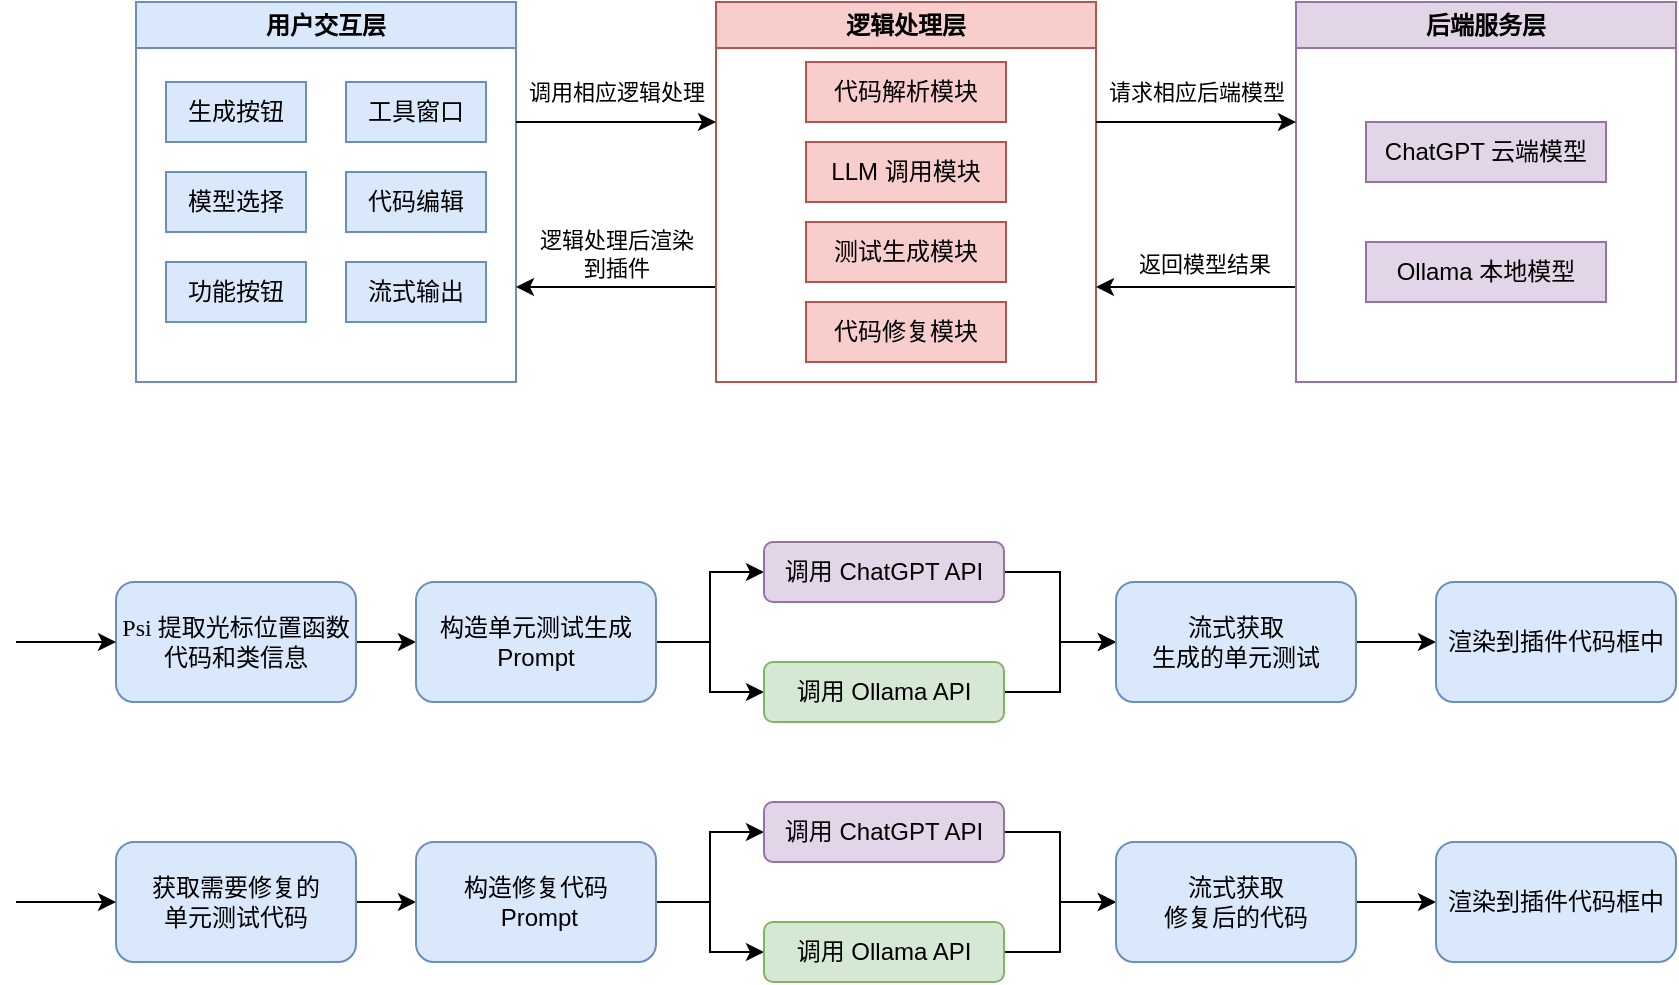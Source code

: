 <mxfile version="26.2.6">
  <diagram name="第 1 页" id="6DpLlCWaY8ZBgLnBTP_y">
    <mxGraphModel dx="2042" dy="751" grid="1" gridSize="10" guides="1" tooltips="1" connect="1" arrows="1" fold="1" page="1" pageScale="1" pageWidth="827" pageHeight="1169" math="0" shadow="0">
      <root>
        <mxCell id="0" />
        <mxCell id="1" parent="0" />
        <mxCell id="Bfk7pSOGzqyUmf910UU_-2" value="" style="edgeStyle=orthogonalEdgeStyle;rounded=0;orthogonalLoop=1;jettySize=auto;html=1;" edge="1" parent="1" source="Bfk7pSOGzqyUmf910UU_-3" target="Bfk7pSOGzqyUmf910UU_-7">
          <mxGeometry relative="1" as="geometry" />
        </mxCell>
        <mxCell id="Bfk7pSOGzqyUmf910UU_-3" value="&lt;p class=&quot;MsoNormal&quot;&gt;&lt;span style=&quot;mso-spacerun:&#39;yes&#39;;font-family:宋体;mso-bidi-font-family:&#39;Times New Roman&#39;;&lt;br/&gt;font-size:10.5pt;mso-font-kerning:1.0pt;&quot;&gt;&lt;font face=&quot;宋体&quot;&gt;Psi 提取光标位置函数代码和类信息&lt;/font&gt;&lt;/span&gt;&lt;/p&gt;" style="rounded=1;whiteSpace=wrap;html=1;fillColor=#dae8fc;strokeColor=#6c8ebf;" vertex="1" parent="1">
          <mxGeometry x="-90" y="370" width="120" height="60" as="geometry" />
        </mxCell>
        <mxCell id="Bfk7pSOGzqyUmf910UU_-4" value="" style="endArrow=classic;html=1;rounded=0;entryX=0;entryY=0.5;entryDx=0;entryDy=0;" edge="1" parent="1" target="Bfk7pSOGzqyUmf910UU_-3">
          <mxGeometry width="50" height="50" relative="1" as="geometry">
            <mxPoint x="-140" y="400" as="sourcePoint" />
            <mxPoint x="-80" y="400" as="targetPoint" />
          </mxGeometry>
        </mxCell>
        <mxCell id="Bfk7pSOGzqyUmf910UU_-5" value="" style="edgeStyle=orthogonalEdgeStyle;rounded=0;orthogonalLoop=1;jettySize=auto;html=1;entryX=0;entryY=0.5;entryDx=0;entryDy=0;" edge="1" parent="1" source="Bfk7pSOGzqyUmf910UU_-7" target="Bfk7pSOGzqyUmf910UU_-9">
          <mxGeometry relative="1" as="geometry" />
        </mxCell>
        <mxCell id="Bfk7pSOGzqyUmf910UU_-6" style="edgeStyle=orthogonalEdgeStyle;rounded=0;orthogonalLoop=1;jettySize=auto;html=1;exitX=1;exitY=0.5;exitDx=0;exitDy=0;entryX=0;entryY=0.5;entryDx=0;entryDy=0;" edge="1" parent="1" source="Bfk7pSOGzqyUmf910UU_-7" target="Bfk7pSOGzqyUmf910UU_-11">
          <mxGeometry relative="1" as="geometry" />
        </mxCell>
        <mxCell id="Bfk7pSOGzqyUmf910UU_-7" value="构造单元测试生成Prompt" style="whiteSpace=wrap;html=1;rounded=1;fillColor=#dae8fc;strokeColor=#6c8ebf;" vertex="1" parent="1">
          <mxGeometry x="60" y="370" width="120" height="60" as="geometry" />
        </mxCell>
        <mxCell id="Bfk7pSOGzqyUmf910UU_-8" value="" style="edgeStyle=orthogonalEdgeStyle;rounded=0;orthogonalLoop=1;jettySize=auto;html=1;" edge="1" parent="1" source="Bfk7pSOGzqyUmf910UU_-9" target="Bfk7pSOGzqyUmf910UU_-13">
          <mxGeometry relative="1" as="geometry" />
        </mxCell>
        <mxCell id="Bfk7pSOGzqyUmf910UU_-9" value="调用 ChatGPT API" style="whiteSpace=wrap;html=1;rounded=1;fillColor=#e1d5e7;strokeColor=#9673a6;" vertex="1" parent="1">
          <mxGeometry x="234" y="350" width="120" height="30" as="geometry" />
        </mxCell>
        <mxCell id="Bfk7pSOGzqyUmf910UU_-10" style="edgeStyle=orthogonalEdgeStyle;rounded=0;orthogonalLoop=1;jettySize=auto;html=1;exitX=1;exitY=0.5;exitDx=0;exitDy=0;entryX=0;entryY=0.5;entryDx=0;entryDy=0;" edge="1" parent="1" source="Bfk7pSOGzqyUmf910UU_-11" target="Bfk7pSOGzqyUmf910UU_-13">
          <mxGeometry relative="1" as="geometry" />
        </mxCell>
        <mxCell id="Bfk7pSOGzqyUmf910UU_-11" value="调用 Ollama API" style="whiteSpace=wrap;html=1;rounded=1;fillColor=#d5e8d4;strokeColor=#82b366;" vertex="1" parent="1">
          <mxGeometry x="234" y="410" width="120" height="30" as="geometry" />
        </mxCell>
        <mxCell id="Bfk7pSOGzqyUmf910UU_-12" value="" style="edgeStyle=orthogonalEdgeStyle;rounded=0;orthogonalLoop=1;jettySize=auto;html=1;" edge="1" parent="1" source="Bfk7pSOGzqyUmf910UU_-13" target="Bfk7pSOGzqyUmf910UU_-26">
          <mxGeometry relative="1" as="geometry" />
        </mxCell>
        <mxCell id="Bfk7pSOGzqyUmf910UU_-13" value="&lt;div&gt;流式获取&lt;/div&gt;&lt;div&gt;生成的单元测试&lt;/div&gt;" style="rounded=1;whiteSpace=wrap;html=1;fillColor=#dae8fc;strokeColor=#6c8ebf;" vertex="1" parent="1">
          <mxGeometry x="410" y="370" width="120" height="60" as="geometry" />
        </mxCell>
        <mxCell id="Bfk7pSOGzqyUmf910UU_-14" value="" style="edgeStyle=orthogonalEdgeStyle;rounded=0;orthogonalLoop=1;jettySize=auto;html=1;" edge="1" parent="1" source="Bfk7pSOGzqyUmf910UU_-15" target="Bfk7pSOGzqyUmf910UU_-19">
          <mxGeometry relative="1" as="geometry" />
        </mxCell>
        <mxCell id="Bfk7pSOGzqyUmf910UU_-15" value="&lt;div&gt;获取需要修复的&lt;/div&gt;&lt;div&gt;单元测试代码&lt;/div&gt;" style="rounded=1;whiteSpace=wrap;html=1;fillColor=#dae8fc;strokeColor=#6c8ebf;" vertex="1" parent="1">
          <mxGeometry x="-90" y="500" width="120" height="60" as="geometry" />
        </mxCell>
        <mxCell id="Bfk7pSOGzqyUmf910UU_-16" value="" style="endArrow=classic;html=1;rounded=0;entryX=0;entryY=0.5;entryDx=0;entryDy=0;" edge="1" parent="1" target="Bfk7pSOGzqyUmf910UU_-15">
          <mxGeometry width="50" height="50" relative="1" as="geometry">
            <mxPoint x="-140" y="530" as="sourcePoint" />
            <mxPoint x="-80" y="530" as="targetPoint" />
          </mxGeometry>
        </mxCell>
        <mxCell id="Bfk7pSOGzqyUmf910UU_-17" value="" style="edgeStyle=orthogonalEdgeStyle;rounded=0;orthogonalLoop=1;jettySize=auto;html=1;entryX=0;entryY=0.5;entryDx=0;entryDy=0;" edge="1" parent="1" source="Bfk7pSOGzqyUmf910UU_-19" target="Bfk7pSOGzqyUmf910UU_-21">
          <mxGeometry relative="1" as="geometry" />
        </mxCell>
        <mxCell id="Bfk7pSOGzqyUmf910UU_-18" style="edgeStyle=orthogonalEdgeStyle;rounded=0;orthogonalLoop=1;jettySize=auto;html=1;exitX=1;exitY=0.5;exitDx=0;exitDy=0;entryX=0;entryY=0.5;entryDx=0;entryDy=0;" edge="1" parent="1" source="Bfk7pSOGzqyUmf910UU_-19" target="Bfk7pSOGzqyUmf910UU_-23">
          <mxGeometry relative="1" as="geometry" />
        </mxCell>
        <mxCell id="Bfk7pSOGzqyUmf910UU_-19" value="&lt;div&gt;构造修复代码&lt;/div&gt;&lt;div&gt;&amp;nbsp;Prompt&lt;/div&gt;" style="whiteSpace=wrap;html=1;rounded=1;fillColor=#dae8fc;strokeColor=#6c8ebf;" vertex="1" parent="1">
          <mxGeometry x="60" y="500" width="120" height="60" as="geometry" />
        </mxCell>
        <mxCell id="Bfk7pSOGzqyUmf910UU_-20" value="" style="edgeStyle=orthogonalEdgeStyle;rounded=0;orthogonalLoop=1;jettySize=auto;html=1;" edge="1" parent="1" source="Bfk7pSOGzqyUmf910UU_-21" target="Bfk7pSOGzqyUmf910UU_-25">
          <mxGeometry relative="1" as="geometry" />
        </mxCell>
        <mxCell id="Bfk7pSOGzqyUmf910UU_-21" value="调用 ChatGPT API" style="whiteSpace=wrap;html=1;rounded=1;fillColor=#e1d5e7;strokeColor=#9673a6;" vertex="1" parent="1">
          <mxGeometry x="234" y="480" width="120" height="30" as="geometry" />
        </mxCell>
        <mxCell id="Bfk7pSOGzqyUmf910UU_-22" style="edgeStyle=orthogonalEdgeStyle;rounded=0;orthogonalLoop=1;jettySize=auto;html=1;exitX=1;exitY=0.5;exitDx=0;exitDy=0;entryX=0;entryY=0.5;entryDx=0;entryDy=0;" edge="1" parent="1" source="Bfk7pSOGzqyUmf910UU_-23" target="Bfk7pSOGzqyUmf910UU_-25">
          <mxGeometry relative="1" as="geometry" />
        </mxCell>
        <mxCell id="Bfk7pSOGzqyUmf910UU_-23" value="调用 Ollama API" style="whiteSpace=wrap;html=1;rounded=1;fillColor=#d5e8d4;strokeColor=#82b366;" vertex="1" parent="1">
          <mxGeometry x="234" y="540" width="120" height="30" as="geometry" />
        </mxCell>
        <mxCell id="Bfk7pSOGzqyUmf910UU_-24" style="edgeStyle=orthogonalEdgeStyle;rounded=0;orthogonalLoop=1;jettySize=auto;html=1;exitX=1;exitY=0.5;exitDx=0;exitDy=0;" edge="1" parent="1" source="Bfk7pSOGzqyUmf910UU_-25" target="Bfk7pSOGzqyUmf910UU_-27">
          <mxGeometry relative="1" as="geometry" />
        </mxCell>
        <mxCell id="Bfk7pSOGzqyUmf910UU_-25" value="&lt;div&gt;流式获取&lt;/div&gt;&lt;div&gt;修复后的代码&lt;/div&gt;" style="rounded=1;whiteSpace=wrap;html=1;fillColor=#dae8fc;strokeColor=#6c8ebf;" vertex="1" parent="1">
          <mxGeometry x="410" y="500" width="120" height="60" as="geometry" />
        </mxCell>
        <mxCell id="Bfk7pSOGzqyUmf910UU_-26" value="渲染到插件代码框中" style="whiteSpace=wrap;html=1;rounded=1;fillColor=#dae8fc;strokeColor=#6c8ebf;" vertex="1" parent="1">
          <mxGeometry x="570" y="370" width="120" height="60" as="geometry" />
        </mxCell>
        <mxCell id="Bfk7pSOGzqyUmf910UU_-27" value="渲染到插件代码框中" style="whiteSpace=wrap;html=1;rounded=1;fillColor=#dae8fc;strokeColor=#6c8ebf;" vertex="1" parent="1">
          <mxGeometry x="570" y="500" width="120" height="60" as="geometry" />
        </mxCell>
        <mxCell id="Bfk7pSOGzqyUmf910UU_-28" value="&lt;div&gt;用户交互层&lt;/div&gt;" style="swimlane;whiteSpace=wrap;html=1;startSize=23;fillColor=#dae8fc;strokeColor=#6c8ebf;swimlaneFillColor=none;" vertex="1" parent="1">
          <mxGeometry x="-80" y="80" width="190" height="190" as="geometry">
            <mxRectangle x="-170" y="80" width="100" height="30" as="alternateBounds" />
          </mxGeometry>
        </mxCell>
        <mxCell id="Bfk7pSOGzqyUmf910UU_-29" value="生成按钮" style="rounded=0;whiteSpace=wrap;html=1;fillColor=#dae8fc;strokeColor=#6c8ebf;" vertex="1" parent="Bfk7pSOGzqyUmf910UU_-28">
          <mxGeometry x="15" y="40" width="70" height="30" as="geometry" />
        </mxCell>
        <mxCell id="Bfk7pSOGzqyUmf910UU_-30" value="工具窗口" style="rounded=0;whiteSpace=wrap;html=1;fillColor=#dae8fc;strokeColor=#6c8ebf;" vertex="1" parent="Bfk7pSOGzqyUmf910UU_-28">
          <mxGeometry x="105" y="40" width="70" height="30" as="geometry" />
        </mxCell>
        <mxCell id="Bfk7pSOGzqyUmf910UU_-31" value="模型选择" style="rounded=0;whiteSpace=wrap;html=1;fillColor=#dae8fc;strokeColor=#6c8ebf;" vertex="1" parent="Bfk7pSOGzqyUmf910UU_-28">
          <mxGeometry x="15" y="85" width="70" height="30" as="geometry" />
        </mxCell>
        <mxCell id="Bfk7pSOGzqyUmf910UU_-32" value="代码编辑" style="rounded=0;whiteSpace=wrap;html=1;fillColor=#dae8fc;strokeColor=#6c8ebf;" vertex="1" parent="Bfk7pSOGzqyUmf910UU_-28">
          <mxGeometry x="105" y="85" width="70" height="30" as="geometry" />
        </mxCell>
        <mxCell id="Bfk7pSOGzqyUmf910UU_-33" value="功能按钮" style="rounded=0;whiteSpace=wrap;html=1;fillColor=#dae8fc;strokeColor=#6c8ebf;" vertex="1" parent="Bfk7pSOGzqyUmf910UU_-28">
          <mxGeometry x="15" y="130" width="70" height="30" as="geometry" />
        </mxCell>
        <mxCell id="Bfk7pSOGzqyUmf910UU_-34" value="流式输出" style="rounded=0;whiteSpace=wrap;html=1;fillColor=#dae8fc;strokeColor=#6c8ebf;" vertex="1" parent="Bfk7pSOGzqyUmf910UU_-28">
          <mxGeometry x="105" y="130" width="70" height="30" as="geometry" />
        </mxCell>
        <mxCell id="Bfk7pSOGzqyUmf910UU_-35" style="edgeStyle=orthogonalEdgeStyle;rounded=0;orthogonalLoop=1;jettySize=auto;html=1;exitX=0;exitY=0.75;exitDx=0;exitDy=0;entryX=1;entryY=0.75;entryDx=0;entryDy=0;" edge="1" parent="1" source="Bfk7pSOGzqyUmf910UU_-37" target="Bfk7pSOGzqyUmf910UU_-28">
          <mxGeometry relative="1" as="geometry" />
        </mxCell>
        <mxCell id="Bfk7pSOGzqyUmf910UU_-36" value="&lt;div&gt;逻辑处理后渲染&lt;/div&gt;&lt;div&gt;到插件&lt;/div&gt;" style="edgeLabel;html=1;align=center;verticalAlign=middle;resizable=0;points=[];" vertex="1" connectable="0" parent="Bfk7pSOGzqyUmf910UU_-35">
          <mxGeometry x="-0.18" y="1" relative="1" as="geometry">
            <mxPoint x="-9" y="-18" as="offset" />
          </mxGeometry>
        </mxCell>
        <mxCell id="Bfk7pSOGzqyUmf910UU_-37" value="&lt;div&gt;逻辑处理层&lt;/div&gt;" style="swimlane;whiteSpace=wrap;html=1;startSize=23;fillColor=#f8cecc;strokeColor=#b85450;" vertex="1" parent="1">
          <mxGeometry x="210" y="80" width="190" height="190" as="geometry">
            <mxRectangle x="-170" y="80" width="100" height="30" as="alternateBounds" />
          </mxGeometry>
        </mxCell>
        <mxCell id="Bfk7pSOGzqyUmf910UU_-38" value="代码解析模块" style="rounded=0;whiteSpace=wrap;html=1;fillColor=#f8cecc;strokeColor=#b85450;" vertex="1" parent="Bfk7pSOGzqyUmf910UU_-37">
          <mxGeometry x="45" y="30" width="100" height="30" as="geometry" />
        </mxCell>
        <mxCell id="Bfk7pSOGzqyUmf910UU_-39" value="LLM 调用模块" style="rounded=0;whiteSpace=wrap;html=1;fillColor=#f8cecc;strokeColor=#b85450;" vertex="1" parent="Bfk7pSOGzqyUmf910UU_-37">
          <mxGeometry x="45" y="70" width="100" height="30" as="geometry" />
        </mxCell>
        <mxCell id="Bfk7pSOGzqyUmf910UU_-40" value="测试生成模块" style="rounded=0;whiteSpace=wrap;html=1;fillColor=#f8cecc;strokeColor=#b85450;" vertex="1" parent="Bfk7pSOGzqyUmf910UU_-37">
          <mxGeometry x="45" y="110" width="100" height="30" as="geometry" />
        </mxCell>
        <mxCell id="Bfk7pSOGzqyUmf910UU_-41" value="代码修复模块" style="rounded=0;whiteSpace=wrap;html=1;fillColor=#f8cecc;strokeColor=#b85450;" vertex="1" parent="Bfk7pSOGzqyUmf910UU_-37">
          <mxGeometry x="45" y="150" width="100" height="30" as="geometry" />
        </mxCell>
        <mxCell id="Bfk7pSOGzqyUmf910UU_-42" style="edgeStyle=orthogonalEdgeStyle;rounded=0;orthogonalLoop=1;jettySize=auto;html=1;exitX=0;exitY=0.75;exitDx=0;exitDy=0;entryX=1;entryY=0.75;entryDx=0;entryDy=0;" edge="1" parent="1" source="Bfk7pSOGzqyUmf910UU_-44" target="Bfk7pSOGzqyUmf910UU_-37">
          <mxGeometry relative="1" as="geometry" />
        </mxCell>
        <mxCell id="Bfk7pSOGzqyUmf910UU_-43" value="返回模型结果" style="edgeLabel;html=1;align=center;verticalAlign=middle;resizable=0;points=[];" vertex="1" connectable="0" parent="Bfk7pSOGzqyUmf910UU_-42">
          <mxGeometry x="-0.08" relative="1" as="geometry">
            <mxPoint y="-12" as="offset" />
          </mxGeometry>
        </mxCell>
        <mxCell id="Bfk7pSOGzqyUmf910UU_-44" value="&lt;div&gt;后端服务层&lt;/div&gt;" style="swimlane;whiteSpace=wrap;html=1;startSize=23;fillColor=#e1d5e7;strokeColor=#9673a6;" vertex="1" parent="1">
          <mxGeometry x="500" y="80" width="190" height="190" as="geometry">
            <mxRectangle x="-170" y="80" width="100" height="30" as="alternateBounds" />
          </mxGeometry>
        </mxCell>
        <mxCell id="Bfk7pSOGzqyUmf910UU_-45" value="ChatGPT 云端模型" style="rounded=0;whiteSpace=wrap;html=1;fillColor=#e1d5e7;strokeColor=#9673a6;" vertex="1" parent="Bfk7pSOGzqyUmf910UU_-44">
          <mxGeometry x="35" y="60" width="120" height="30" as="geometry" />
        </mxCell>
        <mxCell id="Bfk7pSOGzqyUmf910UU_-46" value="Ollama 本地模型" style="rounded=0;whiteSpace=wrap;html=1;fillColor=#e1d5e7;strokeColor=#9673a6;" vertex="1" parent="Bfk7pSOGzqyUmf910UU_-44">
          <mxGeometry x="35" y="120" width="120" height="30" as="geometry" />
        </mxCell>
        <mxCell id="Bfk7pSOGzqyUmf910UU_-47" value="" style="endArrow=classic;html=1;rounded=0;" edge="1" parent="1">
          <mxGeometry width="50" height="50" relative="1" as="geometry">
            <mxPoint x="110" y="140" as="sourcePoint" />
            <mxPoint x="210" y="140" as="targetPoint" />
          </mxGeometry>
        </mxCell>
        <mxCell id="Bfk7pSOGzqyUmf910UU_-48" value="&lt;div&gt;调用相应逻辑处理&lt;/div&gt;" style="edgeLabel;html=1;align=center;verticalAlign=middle;resizable=0;points=[];" vertex="1" connectable="0" parent="Bfk7pSOGzqyUmf910UU_-47">
          <mxGeometry x="0.04" y="2" relative="1" as="geometry">
            <mxPoint x="-2" y="-13" as="offset" />
          </mxGeometry>
        </mxCell>
        <mxCell id="Bfk7pSOGzqyUmf910UU_-49" value="" style="endArrow=classic;html=1;rounded=0;" edge="1" parent="1">
          <mxGeometry width="50" height="50" relative="1" as="geometry">
            <mxPoint x="400" y="140" as="sourcePoint" />
            <mxPoint x="500" y="140" as="targetPoint" />
          </mxGeometry>
        </mxCell>
        <mxCell id="Bfk7pSOGzqyUmf910UU_-50" value="请求相应后端模型" style="edgeLabel;html=1;align=center;verticalAlign=middle;resizable=0;points=[];" vertex="1" connectable="0" parent="Bfk7pSOGzqyUmf910UU_-49">
          <mxGeometry x="-0.24" y="-1" relative="1" as="geometry">
            <mxPoint x="12" y="-16" as="offset" />
          </mxGeometry>
        </mxCell>
      </root>
    </mxGraphModel>
  </diagram>
</mxfile>
